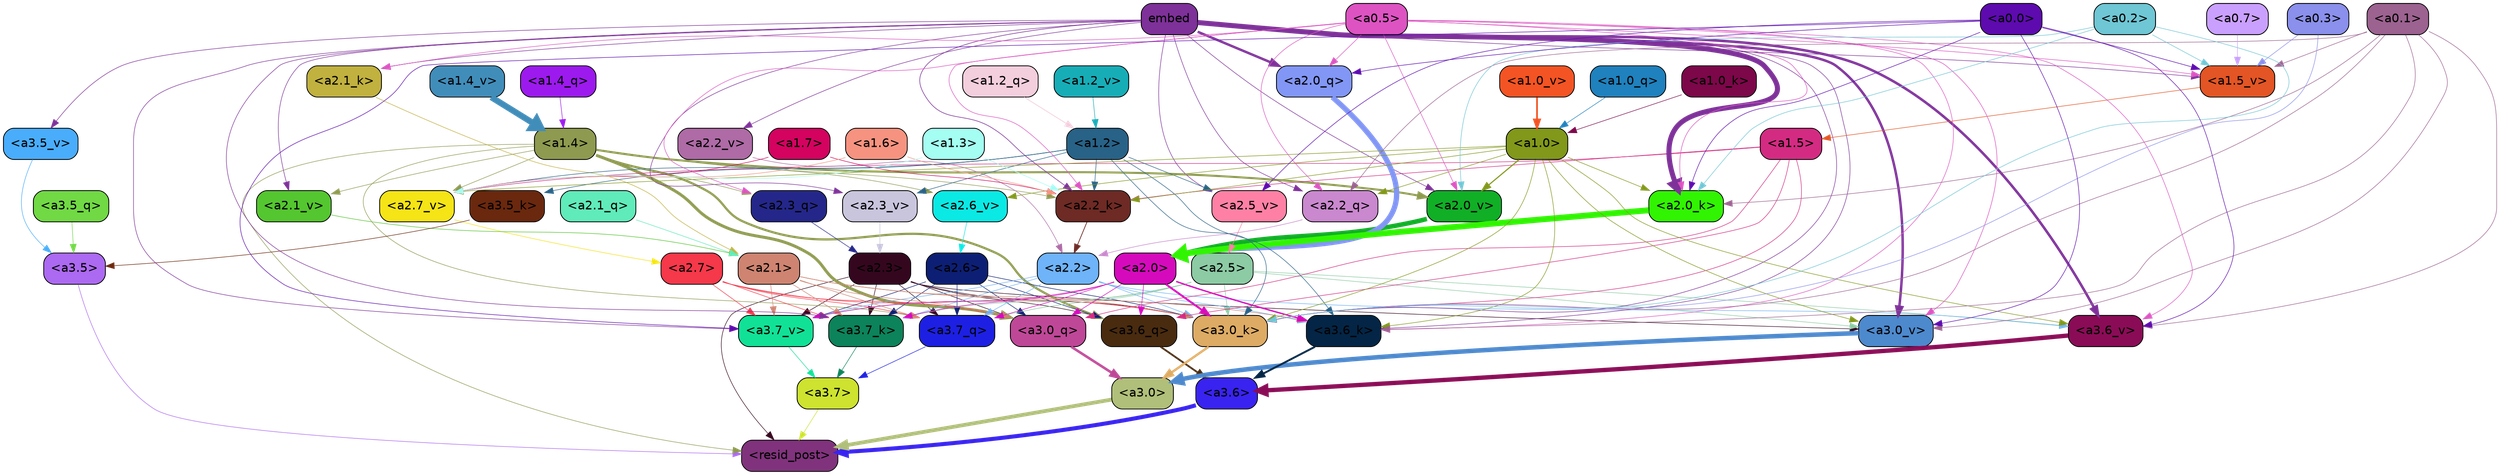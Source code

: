 strict digraph "" {
	graph [bgcolor=transparent,
		layout=dot,
		overlap=false,
		splines=true
	];
	"<a3.7>"	[color=black,
		fillcolor="#cde32f",
		fontname=Helvetica,
		shape=box,
		style="filled, rounded"];
	"<resid_post>"	[color=black,
		fillcolor="#80337c",
		fontname=Helvetica,
		shape=box,
		style="filled, rounded"];
	"<a3.7>" -> "<resid_post>"	[color="#cde32f",
		penwidth=0.6];
	"<a3.6>"	[color=black,
		fillcolor="#3923f0",
		fontname=Helvetica,
		shape=box,
		style="filled, rounded"];
	"<a3.6>" -> "<resid_post>"	[color="#3923f0",
		penwidth=4.648244500160217];
	"<a3.5>"	[color=black,
		fillcolor="#ac69f1",
		fontname=Helvetica,
		shape=box,
		style="filled, rounded"];
	"<a3.5>" -> "<resid_post>"	[color="#ac69f1",
		penwidth=0.6];
	"<a3.0>"	[color=black,
		fillcolor="#b0bf79",
		fontname=Helvetica,
		shape=box,
		style="filled, rounded"];
	"<a3.0>" -> "<resid_post>"	[color="#b0bf79",
		penwidth=4.3288813829422];
	"<a2.3>"	[color=black,
		fillcolor="#35071f",
		fontname=Helvetica,
		shape=box,
		style="filled, rounded"];
	"<a2.3>" -> "<resid_post>"	[color="#35071f",
		penwidth=0.6];
	"<a3.7_q>"	[color=black,
		fillcolor="#1d20e2",
		fontname=Helvetica,
		shape=box,
		style="filled, rounded"];
	"<a2.3>" -> "<a3.7_q>"	[color="#35071f",
		penwidth=0.6];
	"<a3.6_q>"	[color=black,
		fillcolor="#492b10",
		fontname=Helvetica,
		shape=box,
		style="filled, rounded"];
	"<a2.3>" -> "<a3.6_q>"	[color="#35071f",
		penwidth=0.6];
	"<a3.0_q>"	[color=black,
		fillcolor="#be4897",
		fontname=Helvetica,
		shape=box,
		style="filled, rounded"];
	"<a2.3>" -> "<a3.0_q>"	[color="#35071f",
		penwidth=0.6];
	"<a3.7_k>"	[color=black,
		fillcolor="#0c835a",
		fontname=Helvetica,
		shape=box,
		style="filled, rounded"];
	"<a2.3>" -> "<a3.7_k>"	[color="#35071f",
		penwidth=0.6];
	"<a3.0_k>"	[color=black,
		fillcolor="#ddab64",
		fontname=Helvetica,
		shape=box,
		style="filled, rounded"];
	"<a2.3>" -> "<a3.0_k>"	[color="#35071f",
		penwidth=0.6];
	"<a3.7_v>"	[color=black,
		fillcolor="#11e197",
		fontname=Helvetica,
		shape=box,
		style="filled, rounded"];
	"<a2.3>" -> "<a3.7_v>"	[color="#35071f",
		penwidth=0.6];
	"<a3.0_v>"	[color=black,
		fillcolor="#4d89cd",
		fontname=Helvetica,
		shape=box,
		style="filled, rounded"];
	"<a2.3>" -> "<a3.0_v>"	[color="#35071f",
		penwidth=0.6];
	"<a1.4>"	[color=black,
		fillcolor="#8e9a4f",
		fontname=Helvetica,
		shape=box,
		style="filled, rounded"];
	"<a1.4>" -> "<resid_post>"	[color="#8e9a4f",
		penwidth=0.6];
	"<a1.4>" -> "<a3.7_q>"	[color="#8e9a4f",
		penwidth=0.6];
	"<a1.4>" -> "<a3.6_q>"	[color="#8e9a4f",
		penwidth=2.5397292599081993];
	"<a1.4>" -> "<a3.0_q>"	[color="#8e9a4f",
		penwidth=3.3985572457313538];
	"<a2.3_q>"	[color=black,
		fillcolor="#242789",
		fontname=Helvetica,
		shape=box,
		style="filled, rounded"];
	"<a1.4>" -> "<a2.3_q>"	[color="#8e9a4f",
		penwidth=0.6];
	"<a2.2_k>"	[color=black,
		fillcolor="#6e2a24",
		fontname=Helvetica,
		shape=box,
		style="filled, rounded"];
	"<a1.4>" -> "<a2.2_k>"	[color="#8e9a4f",
		penwidth=0.6];
	"<a2.7_v>"	[color=black,
		fillcolor="#f5e416",
		fontname=Helvetica,
		shape=box,
		style="filled, rounded"];
	"<a1.4>" -> "<a2.7_v>"	[color="#8e9a4f",
		penwidth=0.6];
	"<a2.6_v>"	[color=black,
		fillcolor="#0be9e4",
		fontname=Helvetica,
		shape=box,
		style="filled, rounded"];
	"<a1.4>" -> "<a2.6_v>"	[color="#8e9a4f",
		penwidth=0.6];
	"<a2.1_v>"	[color=black,
		fillcolor="#54c62f",
		fontname=Helvetica,
		shape=box,
		style="filled, rounded"];
	"<a1.4>" -> "<a2.1_v>"	[color="#8e9a4f",
		penwidth=0.6];
	"<a2.0_v>"	[color=black,
		fillcolor="#10af26",
		fontname=Helvetica,
		shape=box,
		style="filled, rounded"];
	"<a1.4>" -> "<a2.0_v>"	[color="#8e9a4f",
		penwidth=2.3308929204940796];
	"<a3.7_q>" -> "<a3.7>"	[color="#1d20e2",
		penwidth=0.6];
	"<a3.6_q>" -> "<a3.6>"	[color="#492b10",
		penwidth=2.03758105635643];
	"<a3.5_q>"	[color=black,
		fillcolor="#71d944",
		fontname=Helvetica,
		shape=box,
		style="filled, rounded"];
	"<a3.5_q>" -> "<a3.5>"	[color="#71d944",
		penwidth=0.6];
	"<a3.0_q>" -> "<a3.0>"	[color="#be4897",
		penwidth=2.8638100624084473];
	"<a3.7_k>" -> "<a3.7>"	[color="#0c835a",
		penwidth=0.6];
	"<a3.6_k>"	[color=black,
		fillcolor="#042545",
		fontname=Helvetica,
		shape=box,
		style="filled, rounded"];
	"<a3.6_k>" -> "<a3.6>"	[color="#042545",
		penwidth=2.174198240041733];
	"<a3.5_k>"	[color=black,
		fillcolor="#6a280e",
		fontname=Helvetica,
		shape=box,
		style="filled, rounded"];
	"<a3.5_k>" -> "<a3.5>"	[color="#6a280e",
		penwidth=0.6];
	"<a3.0_k>" -> "<a3.0>"	[color="#ddab64",
		penwidth=2.6274144649505615];
	"<a3.7_v>" -> "<a3.7>"	[color="#11e197",
		penwidth=0.6];
	"<a3.6_v>"	[color=black,
		fillcolor="#8a0c56",
		fontname=Helvetica,
		shape=box,
		style="filled, rounded"];
	"<a3.6_v>" -> "<a3.6>"	[color="#8a0c56",
		penwidth=5.002329230308533];
	"<a3.5_v>"	[color=black,
		fillcolor="#49adfc",
		fontname=Helvetica,
		shape=box,
		style="filled, rounded"];
	"<a3.5_v>" -> "<a3.5>"	[color="#49adfc",
		penwidth=0.6];
	"<a3.0_v>" -> "<a3.0>"	[color="#4d89cd",
		penwidth=5.188832879066467];
	"<a2.7>"	[color=black,
		fillcolor="#f5384a",
		fontname=Helvetica,
		shape=box,
		style="filled, rounded"];
	"<a2.7>" -> "<a3.7_q>"	[color="#f5384a",
		penwidth=0.6];
	"<a2.7>" -> "<a3.0_q>"	[color="#f5384a",
		penwidth=0.6];
	"<a2.7>" -> "<a3.7_k>"	[color="#f5384a",
		penwidth=0.6];
	"<a2.7>" -> "<a3.0_k>"	[color="#f5384a",
		penwidth=0.6];
	"<a2.7>" -> "<a3.7_v>"	[color="#f5384a",
		penwidth=0.6];
	"<a2.6>"	[color=black,
		fillcolor="#0d1f74",
		fontname=Helvetica,
		shape=box,
		style="filled, rounded"];
	"<a2.6>" -> "<a3.7_q>"	[color="#0d1f74",
		penwidth=0.6];
	"<a2.6>" -> "<a3.6_q>"	[color="#0d1f74",
		penwidth=0.6];
	"<a2.6>" -> "<a3.0_q>"	[color="#0d1f74",
		penwidth=0.6];
	"<a2.6>" -> "<a3.7_k>"	[color="#0d1f74",
		penwidth=0.6];
	"<a2.6>" -> "<a3.0_k>"	[color="#0d1f74",
		penwidth=0.6];
	"<a2.6>" -> "<a3.7_v>"	[color="#0d1f74",
		penwidth=0.6];
	"<a2.5>"	[color=black,
		fillcolor="#8ccba4",
		fontname=Helvetica,
		shape=box,
		style="filled, rounded"];
	"<a2.5>" -> "<a3.7_q>"	[color="#8ccba4",
		penwidth=0.6];
	"<a2.5>" -> "<a3.7_k>"	[color="#8ccba4",
		penwidth=0.6];
	"<a2.5>" -> "<a3.0_k>"	[color="#8ccba4",
		penwidth=0.6];
	"<a2.5>" -> "<a3.7_v>"	[color="#8ccba4",
		penwidth=0.6];
	"<a2.5>" -> "<a3.6_v>"	[color="#8ccba4",
		penwidth=0.6];
	"<a2.5>" -> "<a3.0_v>"	[color="#8ccba4",
		penwidth=0.6];
	"<a2.2>"	[color=black,
		fillcolor="#6fb3f8",
		fontname=Helvetica,
		shape=box,
		style="filled, rounded"];
	"<a2.2>" -> "<a3.7_q>"	[color="#6fb3f8",
		penwidth=0.6];
	"<a2.2>" -> "<a3.7_k>"	[color="#6fb3f8",
		penwidth=0.6];
	"<a2.2>" -> "<a3.6_k>"	[color="#6fb3f8",
		penwidth=0.6];
	"<a2.2>" -> "<a3.0_k>"	[color="#6fb3f8",
		penwidth=0.6];
	"<a2.2>" -> "<a3.7_v>"	[color="#6fb3f8",
		penwidth=0.6];
	"<a2.2>" -> "<a3.6_v>"	[color="#6fb3f8",
		penwidth=0.6];
	"<a2.1>"	[color=black,
		fillcolor="#ce8471",
		fontname=Helvetica,
		shape=box,
		style="filled, rounded"];
	"<a2.1>" -> "<a3.7_q>"	[color="#ce8471",
		penwidth=0.6];
	"<a2.1>" -> "<a3.0_q>"	[color="#ce8471",
		penwidth=0.6];
	"<a2.1>" -> "<a3.7_k>"	[color="#ce8471",
		penwidth=0.6];
	"<a2.1>" -> "<a3.6_k>"	[color="#ce8471",
		penwidth=0.6];
	"<a2.1>" -> "<a3.0_k>"	[color="#ce8471",
		penwidth=0.6];
	"<a2.1>" -> "<a3.7_v>"	[color="#ce8471",
		penwidth=0.6];
	"<a2.0>"	[color=black,
		fillcolor="#d60abd",
		fontname=Helvetica,
		shape=box,
		style="filled, rounded"];
	"<a2.0>" -> "<a3.7_q>"	[color="#d60abd",
		penwidth=0.6];
	"<a2.0>" -> "<a3.6_q>"	[color="#d60abd",
		penwidth=0.6];
	"<a2.0>" -> "<a3.0_q>"	[color="#d60abd",
		penwidth=0.6];
	"<a2.0>" -> "<a3.7_k>"	[color="#d60abd",
		penwidth=0.6];
	"<a2.0>" -> "<a3.6_k>"	[color="#d60abd",
		penwidth=1.5717863738536835];
	"<a2.0>" -> "<a3.0_k>"	[color="#d60abd",
		penwidth=2.205150544643402];
	"<a2.0>" -> "<a3.7_v>"	[color="#d60abd",
		penwidth=0.6];
	"<a1.5>"	[color=black,
		fillcolor="#d42b82",
		fontname=Helvetica,
		shape=box,
		style="filled, rounded"];
	"<a1.5>" -> "<a3.6_q>"	[color="#d42b82",
		penwidth=0.6];
	"<a1.5>" -> "<a3.0_q>"	[color="#d42b82",
		penwidth=0.6];
	"<a1.5>" -> "<a3.0_k>"	[color="#d42b82",
		penwidth=0.6];
	"<a1.5>" -> "<a2.2_k>"	[color="#d42b82",
		penwidth=0.6];
	"<a1.5>" -> "<a2.7_v>"	[color="#d42b82",
		penwidth=0.6];
	embed	[color=black,
		fillcolor="#7e3199",
		fontname=Helvetica,
		shape=box,
		style="filled, rounded"];
	embed -> "<a3.7_k>"	[color="#7e3199",
		penwidth=0.6];
	embed -> "<a3.6_k>"	[color="#7e3199",
		penwidth=0.6];
	embed -> "<a3.0_k>"	[color="#7e3199",
		penwidth=0.6];
	embed -> "<a3.7_v>"	[color="#7e3199",
		penwidth=0.6];
	embed -> "<a3.6_v>"	[color="#7e3199",
		penwidth=2.882729172706604];
	embed -> "<a3.5_v>"	[color="#7e3199",
		penwidth=0.6];
	embed -> "<a3.0_v>"	[color="#7e3199",
		penwidth=2.812090039253235];
	"<a2.2_q>"	[color=black,
		fillcolor="#ca88ce",
		fontname=Helvetica,
		shape=box,
		style="filled, rounded"];
	embed -> "<a2.2_q>"	[color="#7e3199",
		penwidth=0.6];
	"<a2.0_q>"	[color=black,
		fillcolor="#8296f5",
		fontname=Helvetica,
		shape=box,
		style="filled, rounded"];
	embed -> "<a2.0_q>"	[color="#7e3199",
		penwidth=2.773140072822571];
	embed -> "<a2.2_k>"	[color="#7e3199",
		penwidth=0.6694881916046143];
	"<a2.1_k>"	[color=black,
		fillcolor="#c1b13f",
		fontname=Helvetica,
		shape=box,
		style="filled, rounded"];
	embed -> "<a2.1_k>"	[color="#7e3199",
		penwidth=0.6];
	"<a2.0_k>"	[color=black,
		fillcolor="#31f402",
		fontname=Helvetica,
		shape=box,
		style="filled, rounded"];
	embed -> "<a2.0_k>"	[color="#7e3199",
		penwidth=5.809704422950745];
	"<a2.5_v>"	[color=black,
		fillcolor="#fe81a5",
		fontname=Helvetica,
		shape=box,
		style="filled, rounded"];
	embed -> "<a2.5_v>"	[color="#7e3199",
		penwidth=0.6];
	"<a2.3_v>"	[color=black,
		fillcolor="#c8c5dd",
		fontname=Helvetica,
		shape=box,
		style="filled, rounded"];
	embed -> "<a2.3_v>"	[color="#7e3199",
		penwidth=0.6];
	"<a2.2_v>"	[color=black,
		fillcolor="#ae6ba5",
		fontname=Helvetica,
		shape=box,
		style="filled, rounded"];
	embed -> "<a2.2_v>"	[color="#7e3199",
		penwidth=0.6];
	embed -> "<a2.1_v>"	[color="#7e3199",
		penwidth=0.6];
	embed -> "<a2.0_v>"	[color="#7e3199",
		penwidth=0.6];
	"<a1.5_v>"	[color=black,
		fillcolor="#e35524",
		fontname=Helvetica,
		shape=box,
		style="filled, rounded"];
	embed -> "<a1.5_v>"	[color="#7e3199",
		penwidth=0.6];
	"<a1.2>"	[color=black,
		fillcolor="#286287",
		fontname=Helvetica,
		shape=box,
		style="filled, rounded"];
	"<a1.2>" -> "<a3.6_k>"	[color="#286287",
		penwidth=0.6];
	"<a1.2>" -> "<a3.5_k>"	[color="#286287",
		penwidth=0.6];
	"<a1.2>" -> "<a3.0_k>"	[color="#286287",
		penwidth=0.6];
	"<a1.2>" -> "<a2.2_k>"	[color="#286287",
		penwidth=0.6];
	"<a1.2>" -> "<a2.7_v>"	[color="#286287",
		penwidth=0.6];
	"<a1.2>" -> "<a2.5_v>"	[color="#286287",
		penwidth=0.6];
	"<a1.2>" -> "<a2.3_v>"	[color="#286287",
		penwidth=0.6];
	"<a1.0>"	[color=black,
		fillcolor="#81981a",
		fontname=Helvetica,
		shape=box,
		style="filled, rounded"];
	"<a1.0>" -> "<a3.6_k>"	[color="#81981a",
		penwidth=0.6];
	"<a1.0>" -> "<a3.0_k>"	[color="#81981a",
		penwidth=0.6];
	"<a1.0>" -> "<a3.6_v>"	[color="#81981a",
		penwidth=0.6];
	"<a1.0>" -> "<a3.0_v>"	[color="#81981a",
		penwidth=0.6];
	"<a1.0>" -> "<a2.2_q>"	[color="#81981a",
		penwidth=0.6];
	"<a1.0>" -> "<a2.2_k>"	[color="#81981a",
		penwidth=0.6];
	"<a1.0>" -> "<a2.0_k>"	[color="#81981a",
		penwidth=0.6];
	"<a1.0>" -> "<a2.7_v>"	[color="#81981a",
		penwidth=0.6];
	"<a1.0>" -> "<a2.6_v>"	[color="#81981a",
		penwidth=0.6];
	"<a1.0>" -> "<a2.0_v>"	[color="#81981a",
		penwidth=1.2632839679718018];
	"<a0.5>"	[color=black,
		fillcolor="#dd53c2",
		fontname=Helvetica,
		shape=box,
		style="filled, rounded"];
	"<a0.5>" -> "<a3.6_k>"	[color="#dd53c2",
		penwidth=0.6];
	"<a0.5>" -> "<a3.6_v>"	[color="#dd53c2",
		penwidth=0.6];
	"<a0.5>" -> "<a3.0_v>"	[color="#dd53c2",
		penwidth=0.6281400918960571];
	"<a0.5>" -> "<a2.3_q>"	[color="#dd53c2",
		penwidth=0.6];
	"<a0.5>" -> "<a2.2_q>"	[color="#dd53c2",
		penwidth=0.6];
	"<a0.5>" -> "<a2.0_q>"	[color="#dd53c2",
		penwidth=0.6];
	"<a0.5>" -> "<a2.2_k>"	[color="#dd53c2",
		penwidth=0.6];
	"<a0.5>" -> "<a2.1_k>"	[color="#dd53c2",
		penwidth=0.6];
	"<a0.5>" -> "<a2.0_k>"	[color="#dd53c2",
		penwidth=0.6196913719177246];
	"<a0.5>" -> "<a2.0_v>"	[color="#dd53c2",
		penwidth=0.6];
	"<a0.5>" -> "<a1.5_v>"	[color="#dd53c2",
		penwidth=0.6];
	"<a0.1>"	[color=black,
		fillcolor="#9c6290",
		fontname=Helvetica,
		shape=box,
		style="filled, rounded"];
	"<a0.1>" -> "<a3.6_k>"	[color="#9c6290",
		penwidth=0.6];
	"<a0.1>" -> "<a3.0_k>"	[color="#9c6290",
		penwidth=0.6];
	"<a0.1>" -> "<a3.6_v>"	[color="#9c6290",
		penwidth=0.6];
	"<a0.1>" -> "<a3.0_v>"	[color="#9c6290",
		penwidth=0.6];
	"<a0.1>" -> "<a2.2_q>"	[color="#9c6290",
		penwidth=0.6];
	"<a0.1>" -> "<a2.0_k>"	[color="#9c6290",
		penwidth=0.6];
	"<a0.1>" -> "<a1.5_v>"	[color="#9c6290",
		penwidth=0.6];
	"<a0.3>"	[color=black,
		fillcolor="#8a90eb",
		fontname=Helvetica,
		shape=box,
		style="filled, rounded"];
	"<a0.3>" -> "<a3.0_k>"	[color="#8a90eb",
		penwidth=0.6];
	"<a0.3>" -> "<a1.5_v>"	[color="#8a90eb",
		penwidth=0.6];
	"<a0.2>"	[color=black,
		fillcolor="#6fc6d4",
		fontname=Helvetica,
		shape=box,
		style="filled, rounded"];
	"<a0.2>" -> "<a3.0_k>"	[color="#6fc6d4",
		penwidth=0.6];
	"<a0.2>" -> "<a2.0_k>"	[color="#6fc6d4",
		penwidth=0.6];
	"<a0.2>" -> "<a2.0_v>"	[color="#6fc6d4",
		penwidth=0.6];
	"<a0.2>" -> "<a1.5_v>"	[color="#6fc6d4",
		penwidth=0.6];
	"<a0.0>"	[color=black,
		fillcolor="#5d0aaf",
		fontname=Helvetica,
		shape=box,
		style="filled, rounded"];
	"<a0.0>" -> "<a3.7_v>"	[color="#5d0aaf",
		penwidth=0.6];
	"<a0.0>" -> "<a3.6_v>"	[color="#5d0aaf",
		penwidth=0.6];
	"<a0.0>" -> "<a3.0_v>"	[color="#5d0aaf",
		penwidth=0.6];
	"<a0.0>" -> "<a2.0_q>"	[color="#5d0aaf",
		penwidth=0.6];
	"<a0.0>" -> "<a2.0_k>"	[color="#5d0aaf",
		penwidth=0.6];
	"<a0.0>" -> "<a2.5_v>"	[color="#5d0aaf",
		penwidth=0.6];
	"<a0.0>" -> "<a1.5_v>"	[color="#5d0aaf",
		penwidth=0.6];
	"<a2.3_q>" -> "<a2.3>"	[color="#242789",
		penwidth=0.6];
	"<a2.2_q>" -> "<a2.2>"	[color="#ca88ce",
		penwidth=0.6299107074737549];
	"<a2.1_q>"	[color=black,
		fillcolor="#60ebba",
		fontname=Helvetica,
		shape=box,
		style="filled, rounded"];
	"<a2.1_q>" -> "<a2.1>"	[color="#60ebba",
		penwidth=0.6];
	"<a2.0_q>" -> "<a2.0>"	[color="#8296f5",
		penwidth=6.081655263900757];
	"<a2.2_k>" -> "<a2.2>"	[color="#6e2a24",
		penwidth=0.8337457180023193];
	"<a2.1_k>" -> "<a2.1>"	[color="#c1b13f",
		penwidth=0.6];
	"<a2.0_k>" -> "<a2.0>"	[color="#31f402",
		penwidth=6.795950889587402];
	"<a2.7_v>" -> "<a2.7>"	[color="#f5e416",
		penwidth=0.6];
	"<a2.6_v>" -> "<a2.6>"	[color="#0be9e4",
		penwidth=0.6];
	"<a2.5_v>" -> "<a2.5>"	[color="#fe81a5",
		penwidth=0.6];
	"<a2.3_v>" -> "<a2.3>"	[color="#c8c5dd",
		penwidth=0.6];
	"<a2.2_v>" -> "<a2.2>"	[color="#ae6ba5",
		penwidth=0.6];
	"<a2.1_v>" -> "<a2.1>"	[color="#54c62f",
		penwidth=0.6];
	"<a2.0_v>" -> "<a2.0>"	[color="#10af26",
		penwidth=5.211444020271301];
	"<a1.7>"	[color=black,
		fillcolor="#d3035f",
		fontname=Helvetica,
		shape=box,
		style="filled, rounded"];
	"<a1.7>" -> "<a2.2_k>"	[color="#d3035f",
		penwidth=0.6];
	"<a1.7>" -> "<a2.7_v>"	[color="#d3035f",
		penwidth=0.6];
	"<a1.6>"	[color=black,
		fillcolor="#f69380",
		fontname=Helvetica,
		shape=box,
		style="filled, rounded"];
	"<a1.6>" -> "<a2.2_k>"	[color="#f69380",
		penwidth=0.6];
	"<a1.6>" -> "<a2.7_v>"	[color="#f69380",
		penwidth=0.6];
	"<a1.3>"	[color=black,
		fillcolor="#a4fef1",
		fontname=Helvetica,
		shape=box,
		style="filled, rounded"];
	"<a1.3>" -> "<a2.2_k>"	[color="#a4fef1",
		penwidth=0.6];
	"<a1.3>" -> "<a2.7_v>"	[color="#a4fef1",
		penwidth=0.6];
	"<a1.4_q>"	[color=black,
		fillcolor="#9c1aed",
		fontname=Helvetica,
		shape=box,
		style="filled, rounded"];
	"<a1.4_q>" -> "<a1.4>"	[color="#9c1aed",
		penwidth=0.6];
	"<a1.2_q>"	[color=black,
		fillcolor="#f3cedd",
		fontname=Helvetica,
		shape=box,
		style="filled, rounded"];
	"<a1.2_q>" -> "<a1.2>"	[color="#f3cedd",
		penwidth=0.7635738849639893];
	"<a1.0_q>"	[color=black,
		fillcolor="#1f81bd",
		fontname=Helvetica,
		shape=box,
		style="filled, rounded"];
	"<a1.0_q>" -> "<a1.0>"	[color="#1f81bd",
		penwidth=0.6];
	"<a1.0_k>"	[color=black,
		fillcolor="#7c0749",
		fontname=Helvetica,
		shape=box,
		style="filled, rounded"];
	"<a1.0_k>" -> "<a1.0>"	[color="#7c0749",
		penwidth=0.6];
	"<a1.5_v>" -> "<a1.5>"	[color="#e35524",
		penwidth=0.6];
	"<a1.4_v>"	[color=black,
		fillcolor="#418dba",
		fontname=Helvetica,
		shape=box,
		style="filled, rounded"];
	"<a1.4_v>" -> "<a1.4>"	[color="#418dba",
		penwidth=7.066803693771362];
	"<a1.2_v>"	[color=black,
		fillcolor="#17adb7",
		fontname=Helvetica,
		shape=box,
		style="filled, rounded"];
	"<a1.2_v>" -> "<a1.2>"	[color="#17adb7",
		penwidth=0.6];
	"<a1.0_v>"	[color=black,
		fillcolor="#f45423",
		fontname=Helvetica,
		shape=box,
		style="filled, rounded"];
	"<a1.0_v>" -> "<a1.0>"	[color="#f45423",
		penwidth=1.970656156539917];
	"<a0.7>"	[color=black,
		fillcolor="#caa0fe",
		fontname=Helvetica,
		shape=box,
		style="filled, rounded"];
	"<a0.7>" -> "<a1.5_v>"	[color="#caa0fe",
		penwidth=0.6];
}
